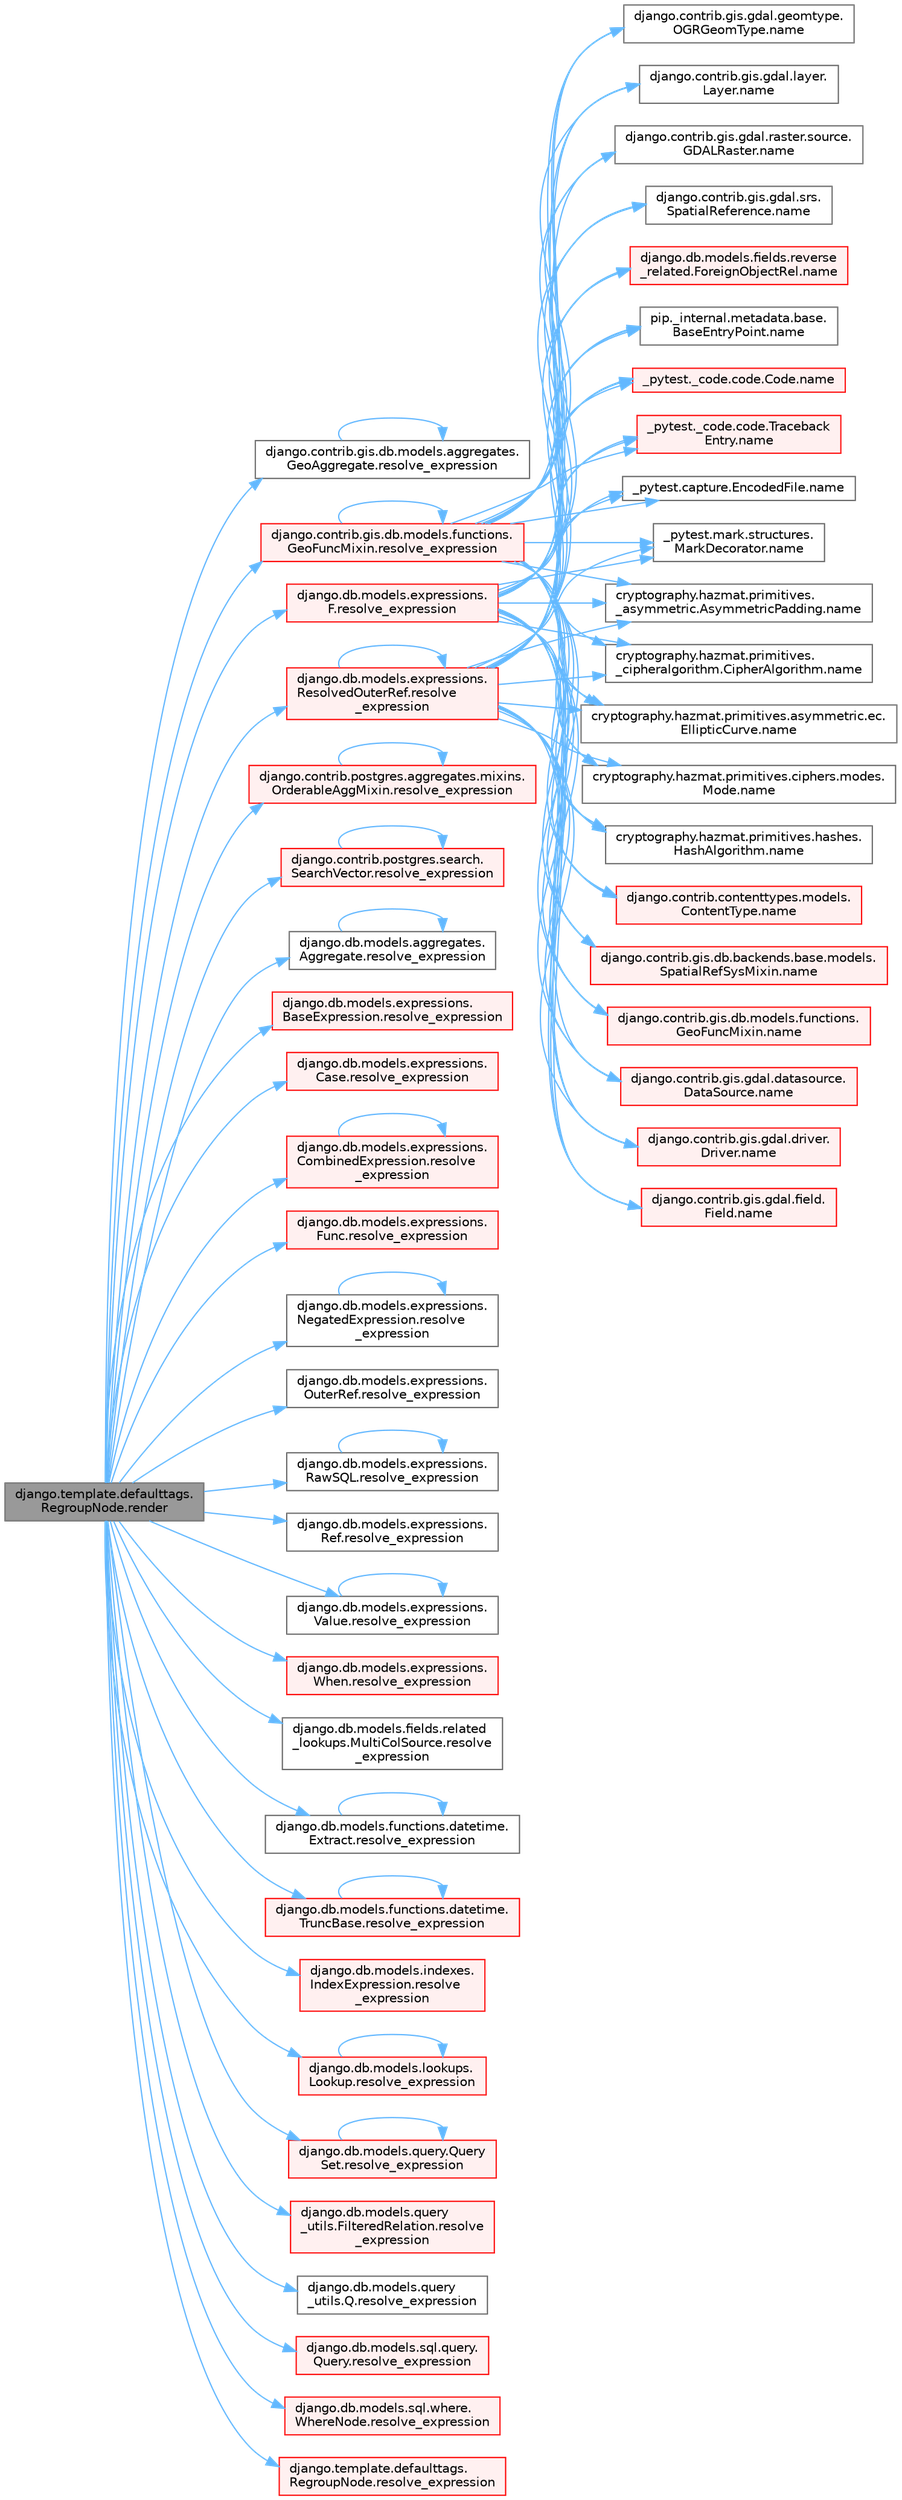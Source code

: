 digraph "django.template.defaulttags.RegroupNode.render"
{
 // LATEX_PDF_SIZE
  bgcolor="transparent";
  edge [fontname=Helvetica,fontsize=10,labelfontname=Helvetica,labelfontsize=10];
  node [fontname=Helvetica,fontsize=10,shape=box,height=0.2,width=0.4];
  rankdir="LR";
  Node1 [id="Node000001",label="django.template.defaulttags.\lRegroupNode.render",height=0.2,width=0.4,color="gray40", fillcolor="grey60", style="filled", fontcolor="black",tooltip=" "];
  Node1 -> Node2 [id="edge1_Node000001_Node000002",color="steelblue1",style="solid",tooltip=" "];
  Node2 [id="Node000002",label="django.contrib.gis.db.models.aggregates.\lGeoAggregate.resolve_expression",height=0.2,width=0.4,color="grey40", fillcolor="white", style="filled",URL="$classdjango_1_1contrib_1_1gis_1_1db_1_1models_1_1aggregates_1_1_geo_aggregate.html#a15c6e43e4f583438c14f32a6466176d3",tooltip=" "];
  Node2 -> Node2 [id="edge2_Node000002_Node000002",color="steelblue1",style="solid",tooltip=" "];
  Node1 -> Node3 [id="edge3_Node000001_Node000003",color="steelblue1",style="solid",tooltip=" "];
  Node3 [id="Node000003",label="django.contrib.gis.db.models.functions.\lGeoFuncMixin.resolve_expression",height=0.2,width=0.4,color="red", fillcolor="#FFF0F0", style="filled",URL="$classdjango_1_1contrib_1_1gis_1_1db_1_1models_1_1functions_1_1_geo_func_mixin.html#a38040a3a6d2d52d9b8f828a825d16992",tooltip=" "];
  Node3 -> Node4 [id="edge4_Node000003_Node000004",color="steelblue1",style="solid",tooltip=" "];
  Node4 [id="Node000004",label="_pytest._code.code.Code.name",height=0.2,width=0.4,color="red", fillcolor="#FFF0F0", style="filled",URL="$class__pytest_1_1__code_1_1code_1_1_code.html#a1f3cbc53ca6df4a1bab12183694b6e78",tooltip=" "];
  Node3 -> Node16 [id="edge5_Node000003_Node000016",color="steelblue1",style="solid",tooltip=" "];
  Node16 [id="Node000016",label="_pytest._code.code.Traceback\lEntry.name",height=0.2,width=0.4,color="red", fillcolor="#FFF0F0", style="filled",URL="$class__pytest_1_1__code_1_1code_1_1_traceback_entry.html#a106b95c0753f41669fbfb8ee4c11ad3d",tooltip=" "];
  Node3 -> Node18 [id="edge6_Node000003_Node000018",color="steelblue1",style="solid",tooltip=" "];
  Node18 [id="Node000018",label="_pytest.capture.EncodedFile.name",height=0.2,width=0.4,color="grey40", fillcolor="white", style="filled",URL="$class__pytest_1_1capture_1_1_encoded_file.html#a738c73b5de21c7261d9e51f71e4f0397",tooltip=" "];
  Node3 -> Node19 [id="edge7_Node000003_Node000019",color="steelblue1",style="solid",tooltip=" "];
  Node19 [id="Node000019",label="_pytest.mark.structures.\lMarkDecorator.name",height=0.2,width=0.4,color="grey40", fillcolor="white", style="filled",URL="$class__pytest_1_1mark_1_1structures_1_1_mark_decorator.html#ae8f66760cda125450e0e3bd38689c72f",tooltip=" "];
  Node3 -> Node20 [id="edge8_Node000003_Node000020",color="steelblue1",style="solid",tooltip=" "];
  Node20 [id="Node000020",label="cryptography.hazmat.primitives.\l_asymmetric.AsymmetricPadding.name",height=0.2,width=0.4,color="grey40", fillcolor="white", style="filled",URL="$classcryptography_1_1hazmat_1_1primitives_1_1__asymmetric_1_1_asymmetric_padding.html#a8f72e8284cb336861a873ed5ce0e39b5",tooltip=" "];
  Node3 -> Node21 [id="edge9_Node000003_Node000021",color="steelblue1",style="solid",tooltip=" "];
  Node21 [id="Node000021",label="cryptography.hazmat.primitives.\l_cipheralgorithm.CipherAlgorithm.name",height=0.2,width=0.4,color="grey40", fillcolor="white", style="filled",URL="$classcryptography_1_1hazmat_1_1primitives_1_1__cipheralgorithm_1_1_cipher_algorithm.html#a50567a5c3388450ab7aa883ab34a1ac7",tooltip=" "];
  Node3 -> Node22 [id="edge10_Node000003_Node000022",color="steelblue1",style="solid",tooltip=" "];
  Node22 [id="Node000022",label="cryptography.hazmat.primitives.asymmetric.ec.\lEllipticCurve.name",height=0.2,width=0.4,color="grey40", fillcolor="white", style="filled",URL="$classcryptography_1_1hazmat_1_1primitives_1_1asymmetric_1_1ec_1_1_elliptic_curve.html#a2775c4e945309a6c7ea33dace1698a60",tooltip=" "];
  Node3 -> Node23 [id="edge11_Node000003_Node000023",color="steelblue1",style="solid",tooltip=" "];
  Node23 [id="Node000023",label="cryptography.hazmat.primitives.ciphers.modes.\lMode.name",height=0.2,width=0.4,color="grey40", fillcolor="white", style="filled",URL="$classcryptography_1_1hazmat_1_1primitives_1_1ciphers_1_1modes_1_1_mode.html#a99d93fd1370a2abbb5bb5cffbd5ff0f7",tooltip=" "];
  Node3 -> Node24 [id="edge12_Node000003_Node000024",color="steelblue1",style="solid",tooltip=" "];
  Node24 [id="Node000024",label="cryptography.hazmat.primitives.hashes.\lHashAlgorithm.name",height=0.2,width=0.4,color="grey40", fillcolor="white", style="filled",URL="$classcryptography_1_1hazmat_1_1primitives_1_1hashes_1_1_hash_algorithm.html#a42c7e1582d9b46a015774af9e5cbbb0b",tooltip=" "];
  Node3 -> Node25 [id="edge13_Node000003_Node000025",color="steelblue1",style="solid",tooltip=" "];
  Node25 [id="Node000025",label="django.contrib.contenttypes.models.\lContentType.name",height=0.2,width=0.4,color="red", fillcolor="#FFF0F0", style="filled",URL="$classdjango_1_1contrib_1_1contenttypes_1_1models_1_1_content_type.html#a305b62f56597bb2e4823dcf5e6ccdcf8",tooltip=" "];
  Node3 -> Node27 [id="edge14_Node000003_Node000027",color="steelblue1",style="solid",tooltip=" "];
  Node27 [id="Node000027",label="django.contrib.gis.db.backends.base.models.\lSpatialRefSysMixin.name",height=0.2,width=0.4,color="red", fillcolor="#FFF0F0", style="filled",URL="$classdjango_1_1contrib_1_1gis_1_1db_1_1backends_1_1base_1_1models_1_1_spatial_ref_sys_mixin.html#a56fe36e786b49160249395f453dd1cab",tooltip=" "];
  Node3 -> Node57 [id="edge15_Node000003_Node000057",color="steelblue1",style="solid",tooltip=" "];
  Node57 [id="Node000057",label="django.contrib.gis.db.models.functions.\lGeoFuncMixin.name",height=0.2,width=0.4,color="red", fillcolor="#FFF0F0", style="filled",URL="$classdjango_1_1contrib_1_1gis_1_1db_1_1models_1_1functions_1_1_geo_func_mixin.html#adeeb6b2c9db337396468712e919af622",tooltip=" "];
  Node3 -> Node58 [id="edge16_Node000003_Node000058",color="steelblue1",style="solid",tooltip=" "];
  Node58 [id="Node000058",label="django.contrib.gis.gdal.datasource.\lDataSource.name",height=0.2,width=0.4,color="red", fillcolor="#FFF0F0", style="filled",URL="$classdjango_1_1contrib_1_1gis_1_1gdal_1_1datasource_1_1_data_source.html#aaa98728c7ef6f4d96c689550e8af3ed5",tooltip=" "];
  Node3 -> Node72 [id="edge17_Node000003_Node000072",color="steelblue1",style="solid",tooltip=" "];
  Node72 [id="Node000072",label="django.contrib.gis.gdal.driver.\lDriver.name",height=0.2,width=0.4,color="red", fillcolor="#FFF0F0", style="filled",URL="$classdjango_1_1contrib_1_1gis_1_1gdal_1_1driver_1_1_driver.html#aaa5d4d1b9fd762839db84d1e56e36b7f",tooltip=" "];
  Node3 -> Node73 [id="edge18_Node000003_Node000073",color="steelblue1",style="solid",tooltip=" "];
  Node73 [id="Node000073",label="django.contrib.gis.gdal.field.\lField.name",height=0.2,width=0.4,color="red", fillcolor="#FFF0F0", style="filled",URL="$classdjango_1_1contrib_1_1gis_1_1gdal_1_1field_1_1_field.html#a28a3b0af5006d5abf34d5b1497011368",tooltip=" "];
  Node3 -> Node74 [id="edge19_Node000003_Node000074",color="steelblue1",style="solid",tooltip=" "];
  Node74 [id="Node000074",label="django.contrib.gis.gdal.geomtype.\lOGRGeomType.name",height=0.2,width=0.4,color="grey40", fillcolor="white", style="filled",URL="$classdjango_1_1contrib_1_1gis_1_1gdal_1_1geomtype_1_1_o_g_r_geom_type.html#a719b3100682ab8df79fd8a2484163b8e",tooltip=" "];
  Node3 -> Node75 [id="edge20_Node000003_Node000075",color="steelblue1",style="solid",tooltip=" "];
  Node75 [id="Node000075",label="django.contrib.gis.gdal.layer.\lLayer.name",height=0.2,width=0.4,color="grey40", fillcolor="white", style="filled",URL="$classdjango_1_1contrib_1_1gis_1_1gdal_1_1layer_1_1_layer.html#a53791d8e2fe8b1ca86b426a625e7d66c",tooltip=" "];
  Node3 -> Node76 [id="edge21_Node000003_Node000076",color="steelblue1",style="solid",tooltip=" "];
  Node76 [id="Node000076",label="django.contrib.gis.gdal.raster.source.\lGDALRaster.name",height=0.2,width=0.4,color="grey40", fillcolor="white", style="filled",URL="$classdjango_1_1contrib_1_1gis_1_1gdal_1_1raster_1_1source_1_1_g_d_a_l_raster.html#a6cca2a8eca0ab4ff2e89f0f0cce590d1",tooltip=" "];
  Node3 -> Node77 [id="edge22_Node000003_Node000077",color="steelblue1",style="solid",tooltip=" "];
  Node77 [id="Node000077",label="django.contrib.gis.gdal.srs.\lSpatialReference.name",height=0.2,width=0.4,color="grey40", fillcolor="white", style="filled",URL="$classdjango_1_1contrib_1_1gis_1_1gdal_1_1srs_1_1_spatial_reference.html#ac2c9d37b41ae1a91ca63a7046590d603",tooltip=" "];
  Node3 -> Node78 [id="edge23_Node000003_Node000078",color="steelblue1",style="solid",tooltip=" "];
  Node78 [id="Node000078",label="django.db.models.fields.reverse\l_related.ForeignObjectRel.name",height=0.2,width=0.4,color="red", fillcolor="#FFF0F0", style="filled",URL="$classdjango_1_1db_1_1models_1_1fields_1_1reverse__related_1_1_foreign_object_rel.html#a5c0c2387142987d2c9582e677e90b5d7",tooltip=" "];
  Node3 -> Node391 [id="edge24_Node000003_Node000391",color="steelblue1",style="solid",tooltip=" "];
  Node391 [id="Node000391",label="pip._internal.metadata.base.\lBaseEntryPoint.name",height=0.2,width=0.4,color="grey40", fillcolor="white", style="filled",URL="$classpip_1_1__internal_1_1metadata_1_1base_1_1_base_entry_point.html#acd0c7299966258aeb0876da26520233d",tooltip=" "];
  Node3 -> Node3 [id="edge25_Node000003_Node000003",color="steelblue1",style="solid",tooltip=" "];
  Node1 -> Node4494 [id="edge26_Node000001_Node004494",color="steelblue1",style="solid",tooltip=" "];
  Node4494 [id="Node004494",label="django.contrib.postgres.aggregates.mixins.\lOrderableAggMixin.resolve_expression",height=0.2,width=0.4,color="red", fillcolor="#FFF0F0", style="filled",URL="$classdjango_1_1contrib_1_1postgres_1_1aggregates_1_1mixins_1_1_orderable_agg_mixin.html#a519bdebca7e3003bececc84ad62878c6",tooltip=" "];
  Node4494 -> Node4494 [id="edge27_Node004494_Node004494",color="steelblue1",style="solid",tooltip=" "];
  Node1 -> Node4495 [id="edge28_Node000001_Node004495",color="steelblue1",style="solid",tooltip=" "];
  Node4495 [id="Node004495",label="django.contrib.postgres.search.\lSearchVector.resolve_expression",height=0.2,width=0.4,color="red", fillcolor="#FFF0F0", style="filled",URL="$classdjango_1_1contrib_1_1postgres_1_1search_1_1_search_vector.html#a90eb54d63c8df09f364e6bf0d4ba395c",tooltip=" "];
  Node4495 -> Node4495 [id="edge29_Node004495_Node004495",color="steelblue1",style="solid",tooltip=" "];
  Node1 -> Node4496 [id="edge30_Node000001_Node004496",color="steelblue1",style="solid",tooltip=" "];
  Node4496 [id="Node004496",label="django.db.models.aggregates.\lAggregate.resolve_expression",height=0.2,width=0.4,color="grey40", fillcolor="white", style="filled",URL="$classdjango_1_1db_1_1models_1_1aggregates_1_1_aggregate.html#aab28a4642fa044ef8e430b4f1af71620",tooltip=" "];
  Node4496 -> Node4496 [id="edge31_Node004496_Node004496",color="steelblue1",style="solid",tooltip=" "];
  Node1 -> Node4497 [id="edge32_Node000001_Node004497",color="steelblue1",style="solid",tooltip=" "];
  Node4497 [id="Node004497",label="django.db.models.expressions.\lBaseExpression.resolve_expression",height=0.2,width=0.4,color="red", fillcolor="#FFF0F0", style="filled",URL="$classdjango_1_1db_1_1models_1_1expressions_1_1_base_expression.html#a38c470f127d1b9a72293ca0d3090ba41",tooltip=" "];
  Node1 -> Node4498 [id="edge33_Node000001_Node004498",color="steelblue1",style="solid",tooltip=" "];
  Node4498 [id="Node004498",label="django.db.models.expressions.\lCase.resolve_expression",height=0.2,width=0.4,color="red", fillcolor="#FFF0F0", style="filled",URL="$classdjango_1_1db_1_1models_1_1expressions_1_1_case.html#a3092a4df59afe0431d4420f467ef417d",tooltip=" "];
  Node1 -> Node4499 [id="edge34_Node000001_Node004499",color="steelblue1",style="solid",tooltip=" "];
  Node4499 [id="Node004499",label="django.db.models.expressions.\lCombinedExpression.resolve\l_expression",height=0.2,width=0.4,color="red", fillcolor="#FFF0F0", style="filled",URL="$classdjango_1_1db_1_1models_1_1expressions_1_1_combined_expression.html#af3610d0383a66425101884fa4abaac13",tooltip=" "];
  Node4499 -> Node4499 [id="edge35_Node004499_Node004499",color="steelblue1",style="solid",tooltip=" "];
  Node1 -> Node4500 [id="edge36_Node000001_Node004500",color="steelblue1",style="solid",tooltip=" "];
  Node4500 [id="Node004500",label="django.db.models.expressions.\lF.resolve_expression",height=0.2,width=0.4,color="red", fillcolor="#FFF0F0", style="filled",URL="$classdjango_1_1db_1_1models_1_1expressions_1_1_f.html#a38af2ad7f565e78af82d376264fd7f1a",tooltip=" "];
  Node4500 -> Node4 [id="edge37_Node004500_Node000004",color="steelblue1",style="solid",tooltip=" "];
  Node4500 -> Node16 [id="edge38_Node004500_Node000016",color="steelblue1",style="solid",tooltip=" "];
  Node4500 -> Node18 [id="edge39_Node004500_Node000018",color="steelblue1",style="solid",tooltip=" "];
  Node4500 -> Node19 [id="edge40_Node004500_Node000019",color="steelblue1",style="solid",tooltip=" "];
  Node4500 -> Node20 [id="edge41_Node004500_Node000020",color="steelblue1",style="solid",tooltip=" "];
  Node4500 -> Node21 [id="edge42_Node004500_Node000021",color="steelblue1",style="solid",tooltip=" "];
  Node4500 -> Node22 [id="edge43_Node004500_Node000022",color="steelblue1",style="solid",tooltip=" "];
  Node4500 -> Node23 [id="edge44_Node004500_Node000023",color="steelblue1",style="solid",tooltip=" "];
  Node4500 -> Node24 [id="edge45_Node004500_Node000024",color="steelblue1",style="solid",tooltip=" "];
  Node4500 -> Node25 [id="edge46_Node004500_Node000025",color="steelblue1",style="solid",tooltip=" "];
  Node4500 -> Node27 [id="edge47_Node004500_Node000027",color="steelblue1",style="solid",tooltip=" "];
  Node4500 -> Node57 [id="edge48_Node004500_Node000057",color="steelblue1",style="solid",tooltip=" "];
  Node4500 -> Node58 [id="edge49_Node004500_Node000058",color="steelblue1",style="solid",tooltip=" "];
  Node4500 -> Node72 [id="edge50_Node004500_Node000072",color="steelblue1",style="solid",tooltip=" "];
  Node4500 -> Node73 [id="edge51_Node004500_Node000073",color="steelblue1",style="solid",tooltip=" "];
  Node4500 -> Node74 [id="edge52_Node004500_Node000074",color="steelblue1",style="solid",tooltip=" "];
  Node4500 -> Node75 [id="edge53_Node004500_Node000075",color="steelblue1",style="solid",tooltip=" "];
  Node4500 -> Node76 [id="edge54_Node004500_Node000076",color="steelblue1",style="solid",tooltip=" "];
  Node4500 -> Node77 [id="edge55_Node004500_Node000077",color="steelblue1",style="solid",tooltip=" "];
  Node4500 -> Node78 [id="edge56_Node004500_Node000078",color="steelblue1",style="solid",tooltip=" "];
  Node4500 -> Node391 [id="edge57_Node004500_Node000391",color="steelblue1",style="solid",tooltip=" "];
  Node1 -> Node4501 [id="edge58_Node000001_Node004501",color="steelblue1",style="solid",tooltip=" "];
  Node4501 [id="Node004501",label="django.db.models.expressions.\lFunc.resolve_expression",height=0.2,width=0.4,color="red", fillcolor="#FFF0F0", style="filled",URL="$classdjango_1_1db_1_1models_1_1expressions_1_1_func.html#a1b8a0b8f03ab4a2723f24e7901d9596d",tooltip=" "];
  Node1 -> Node4502 [id="edge59_Node000001_Node004502",color="steelblue1",style="solid",tooltip=" "];
  Node4502 [id="Node004502",label="django.db.models.expressions.\lNegatedExpression.resolve\l_expression",height=0.2,width=0.4,color="grey40", fillcolor="white", style="filled",URL="$classdjango_1_1db_1_1models_1_1expressions_1_1_negated_expression.html#a0ffd200538ca4ef324d5dd4bd01c1846",tooltip=" "];
  Node4502 -> Node4502 [id="edge60_Node004502_Node004502",color="steelblue1",style="solid",tooltip=" "];
  Node1 -> Node4503 [id="edge61_Node000001_Node004503",color="steelblue1",style="solid",tooltip=" "];
  Node4503 [id="Node004503",label="django.db.models.expressions.\lOuterRef.resolve_expression",height=0.2,width=0.4,color="grey40", fillcolor="white", style="filled",URL="$classdjango_1_1db_1_1models_1_1expressions_1_1_outer_ref.html#a32016e4aec6d33a39a195b7cc5649e75",tooltip=" "];
  Node1 -> Node4504 [id="edge62_Node000001_Node004504",color="steelblue1",style="solid",tooltip=" "];
  Node4504 [id="Node004504",label="django.db.models.expressions.\lRawSQL.resolve_expression",height=0.2,width=0.4,color="grey40", fillcolor="white", style="filled",URL="$classdjango_1_1db_1_1models_1_1expressions_1_1_raw_s_q_l.html#ada21fdc19709d832045a1c431143eef7",tooltip=" "];
  Node4504 -> Node4504 [id="edge63_Node004504_Node004504",color="steelblue1",style="solid",tooltip=" "];
  Node1 -> Node4505 [id="edge64_Node000001_Node004505",color="steelblue1",style="solid",tooltip=" "];
  Node4505 [id="Node004505",label="django.db.models.expressions.\lRef.resolve_expression",height=0.2,width=0.4,color="grey40", fillcolor="white", style="filled",URL="$classdjango_1_1db_1_1models_1_1expressions_1_1_ref.html#a4f2d2e3e61f323f6abd9b8f556e2b92f",tooltip=" "];
  Node1 -> Node4506 [id="edge65_Node000001_Node004506",color="steelblue1",style="solid",tooltip=" "];
  Node4506 [id="Node004506",label="django.db.models.expressions.\lResolvedOuterRef.resolve\l_expression",height=0.2,width=0.4,color="red", fillcolor="#FFF0F0", style="filled",URL="$classdjango_1_1db_1_1models_1_1expressions_1_1_resolved_outer_ref.html#a04482598b941e3ea9e26048459215acc",tooltip=" "];
  Node4506 -> Node4 [id="edge66_Node004506_Node000004",color="steelblue1",style="solid",tooltip=" "];
  Node4506 -> Node16 [id="edge67_Node004506_Node000016",color="steelblue1",style="solid",tooltip=" "];
  Node4506 -> Node18 [id="edge68_Node004506_Node000018",color="steelblue1",style="solid",tooltip=" "];
  Node4506 -> Node19 [id="edge69_Node004506_Node000019",color="steelblue1",style="solid",tooltip=" "];
  Node4506 -> Node20 [id="edge70_Node004506_Node000020",color="steelblue1",style="solid",tooltip=" "];
  Node4506 -> Node21 [id="edge71_Node004506_Node000021",color="steelblue1",style="solid",tooltip=" "];
  Node4506 -> Node22 [id="edge72_Node004506_Node000022",color="steelblue1",style="solid",tooltip=" "];
  Node4506 -> Node23 [id="edge73_Node004506_Node000023",color="steelblue1",style="solid",tooltip=" "];
  Node4506 -> Node24 [id="edge74_Node004506_Node000024",color="steelblue1",style="solid",tooltip=" "];
  Node4506 -> Node25 [id="edge75_Node004506_Node000025",color="steelblue1",style="solid",tooltip=" "];
  Node4506 -> Node27 [id="edge76_Node004506_Node000027",color="steelblue1",style="solid",tooltip=" "];
  Node4506 -> Node57 [id="edge77_Node004506_Node000057",color="steelblue1",style="solid",tooltip=" "];
  Node4506 -> Node58 [id="edge78_Node004506_Node000058",color="steelblue1",style="solid",tooltip=" "];
  Node4506 -> Node72 [id="edge79_Node004506_Node000072",color="steelblue1",style="solid",tooltip=" "];
  Node4506 -> Node73 [id="edge80_Node004506_Node000073",color="steelblue1",style="solid",tooltip=" "];
  Node4506 -> Node74 [id="edge81_Node004506_Node000074",color="steelblue1",style="solid",tooltip=" "];
  Node4506 -> Node75 [id="edge82_Node004506_Node000075",color="steelblue1",style="solid",tooltip=" "];
  Node4506 -> Node76 [id="edge83_Node004506_Node000076",color="steelblue1",style="solid",tooltip=" "];
  Node4506 -> Node77 [id="edge84_Node004506_Node000077",color="steelblue1",style="solid",tooltip=" "];
  Node4506 -> Node78 [id="edge85_Node004506_Node000078",color="steelblue1",style="solid",tooltip=" "];
  Node4506 -> Node391 [id="edge86_Node004506_Node000391",color="steelblue1",style="solid",tooltip=" "];
  Node4506 -> Node4506 [id="edge87_Node004506_Node004506",color="steelblue1",style="solid",tooltip=" "];
  Node1 -> Node4507 [id="edge88_Node000001_Node004507",color="steelblue1",style="solid",tooltip=" "];
  Node4507 [id="Node004507",label="django.db.models.expressions.\lValue.resolve_expression",height=0.2,width=0.4,color="grey40", fillcolor="white", style="filled",URL="$classdjango_1_1db_1_1models_1_1expressions_1_1_value.html#ab0edcc04306b98d99a685f169fb79135",tooltip=" "];
  Node4507 -> Node4507 [id="edge89_Node004507_Node004507",color="steelblue1",style="solid",tooltip=" "];
  Node1 -> Node4508 [id="edge90_Node000001_Node004508",color="steelblue1",style="solid",tooltip=" "];
  Node4508 [id="Node004508",label="django.db.models.expressions.\lWhen.resolve_expression",height=0.2,width=0.4,color="red", fillcolor="#FFF0F0", style="filled",URL="$classdjango_1_1db_1_1models_1_1expressions_1_1_when.html#a29d2578683d9bfe1f2ceba549f5fadf4",tooltip=" "];
  Node1 -> Node4509 [id="edge91_Node000001_Node004509",color="steelblue1",style="solid",tooltip=" "];
  Node4509 [id="Node004509",label="django.db.models.fields.related\l_lookups.MultiColSource.resolve\l_expression",height=0.2,width=0.4,color="grey40", fillcolor="white", style="filled",URL="$classdjango_1_1db_1_1models_1_1fields_1_1related__lookups_1_1_multi_col_source.html#ada64256a6e29ed198ecbbd112be4124f",tooltip=" "];
  Node1 -> Node4510 [id="edge92_Node000001_Node004510",color="steelblue1",style="solid",tooltip=" "];
  Node4510 [id="Node004510",label="django.db.models.functions.datetime.\lExtract.resolve_expression",height=0.2,width=0.4,color="grey40", fillcolor="white", style="filled",URL="$classdjango_1_1db_1_1models_1_1functions_1_1datetime_1_1_extract.html#a6c3c8c08efc90e07386008d578b169d0",tooltip=" "];
  Node4510 -> Node4510 [id="edge93_Node004510_Node004510",color="steelblue1",style="solid",tooltip=" "];
  Node1 -> Node4511 [id="edge94_Node000001_Node004511",color="steelblue1",style="solid",tooltip=" "];
  Node4511 [id="Node004511",label="django.db.models.functions.datetime.\lTruncBase.resolve_expression",height=0.2,width=0.4,color="red", fillcolor="#FFF0F0", style="filled",URL="$classdjango_1_1db_1_1models_1_1functions_1_1datetime_1_1_trunc_base.html#aae307911867c3f4b0bb308fc4698e0ac",tooltip=" "];
  Node4511 -> Node4511 [id="edge95_Node004511_Node004511",color="steelblue1",style="solid",tooltip=" "];
  Node1 -> Node4512 [id="edge96_Node000001_Node004512",color="steelblue1",style="solid",tooltip=" "];
  Node4512 [id="Node004512",label="django.db.models.indexes.\lIndexExpression.resolve\l_expression",height=0.2,width=0.4,color="red", fillcolor="#FFF0F0", style="filled",URL="$classdjango_1_1db_1_1models_1_1indexes_1_1_index_expression.html#a55139a8ca1498b11693b49e67fcc09ba",tooltip=" "];
  Node1 -> Node4518 [id="edge97_Node000001_Node004518",color="steelblue1",style="solid",tooltip=" "];
  Node4518 [id="Node004518",label="django.db.models.lookups.\lLookup.resolve_expression",height=0.2,width=0.4,color="red", fillcolor="#FFF0F0", style="filled",URL="$classdjango_1_1db_1_1models_1_1lookups_1_1_lookup.html#a865ba4f74ed3c9ec85fdee0279961ac7",tooltip=" "];
  Node4518 -> Node4518 [id="edge98_Node004518_Node004518",color="steelblue1",style="solid",tooltip=" "];
  Node1 -> Node4519 [id="edge99_Node000001_Node004519",color="steelblue1",style="solid",tooltip=" "];
  Node4519 [id="Node004519",label="django.db.models.query.Query\lSet.resolve_expression",height=0.2,width=0.4,color="red", fillcolor="#FFF0F0", style="filled",URL="$classdjango_1_1db_1_1models_1_1query_1_1_query_set.html#a45c93567b8520da4b28fa6fbae51bb6b",tooltip=" "];
  Node4519 -> Node4519 [id="edge100_Node004519_Node004519",color="steelblue1",style="solid",tooltip=" "];
  Node1 -> Node4520 [id="edge101_Node000001_Node004520",color="steelblue1",style="solid",tooltip=" "];
  Node4520 [id="Node004520",label="django.db.models.query\l_utils.FilteredRelation.resolve\l_expression",height=0.2,width=0.4,color="red", fillcolor="#FFF0F0", style="filled",URL="$classdjango_1_1db_1_1models_1_1query__utils_1_1_filtered_relation.html#a3f24fb1b73679c55925f8e4dcd511536",tooltip=" "];
  Node1 -> Node4521 [id="edge102_Node000001_Node004521",color="steelblue1",style="solid",tooltip=" "];
  Node4521 [id="Node004521",label="django.db.models.query\l_utils.Q.resolve_expression",height=0.2,width=0.4,color="grey40", fillcolor="white", style="filled",URL="$classdjango_1_1db_1_1models_1_1query__utils_1_1_q.html#a5a7246eccafe0fea3e675587b04bb38b",tooltip=" "];
  Node1 -> Node4522 [id="edge103_Node000001_Node004522",color="steelblue1",style="solid",tooltip=" "];
  Node4522 [id="Node004522",label="django.db.models.sql.query.\lQuery.resolve_expression",height=0.2,width=0.4,color="red", fillcolor="#FFF0F0", style="filled",URL="$classdjango_1_1db_1_1models_1_1sql_1_1query_1_1_query.html#a9f7253d9010a6f0082182c39b0255e52",tooltip=" "];
  Node1 -> Node4523 [id="edge104_Node000001_Node004523",color="steelblue1",style="solid",tooltip=" "];
  Node4523 [id="Node004523",label="django.db.models.sql.where.\lWhereNode.resolve_expression",height=0.2,width=0.4,color="red", fillcolor="#FFF0F0", style="filled",URL="$classdjango_1_1db_1_1models_1_1sql_1_1where_1_1_where_node.html#a6c40a769daf4cf5e7eac05f3943d42e9",tooltip=" "];
  Node1 -> Node4524 [id="edge105_Node000001_Node004524",color="steelblue1",style="solid",tooltip=" "];
  Node4524 [id="Node004524",label="django.template.defaulttags.\lRegroupNode.resolve_expression",height=0.2,width=0.4,color="red", fillcolor="#FFF0F0", style="filled",URL="$classdjango_1_1template_1_1defaulttags_1_1_regroup_node.html#a89f40be4a217e67febb1cd85df5a6527",tooltip=" "];
}
